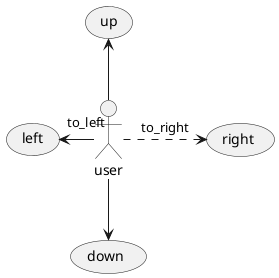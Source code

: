 @startuml

:user: -up-> (up)
:user: .right.> (right) : to_right
:user: -left-> "to_left" (left)
:user: -down-> (down)

@enduml